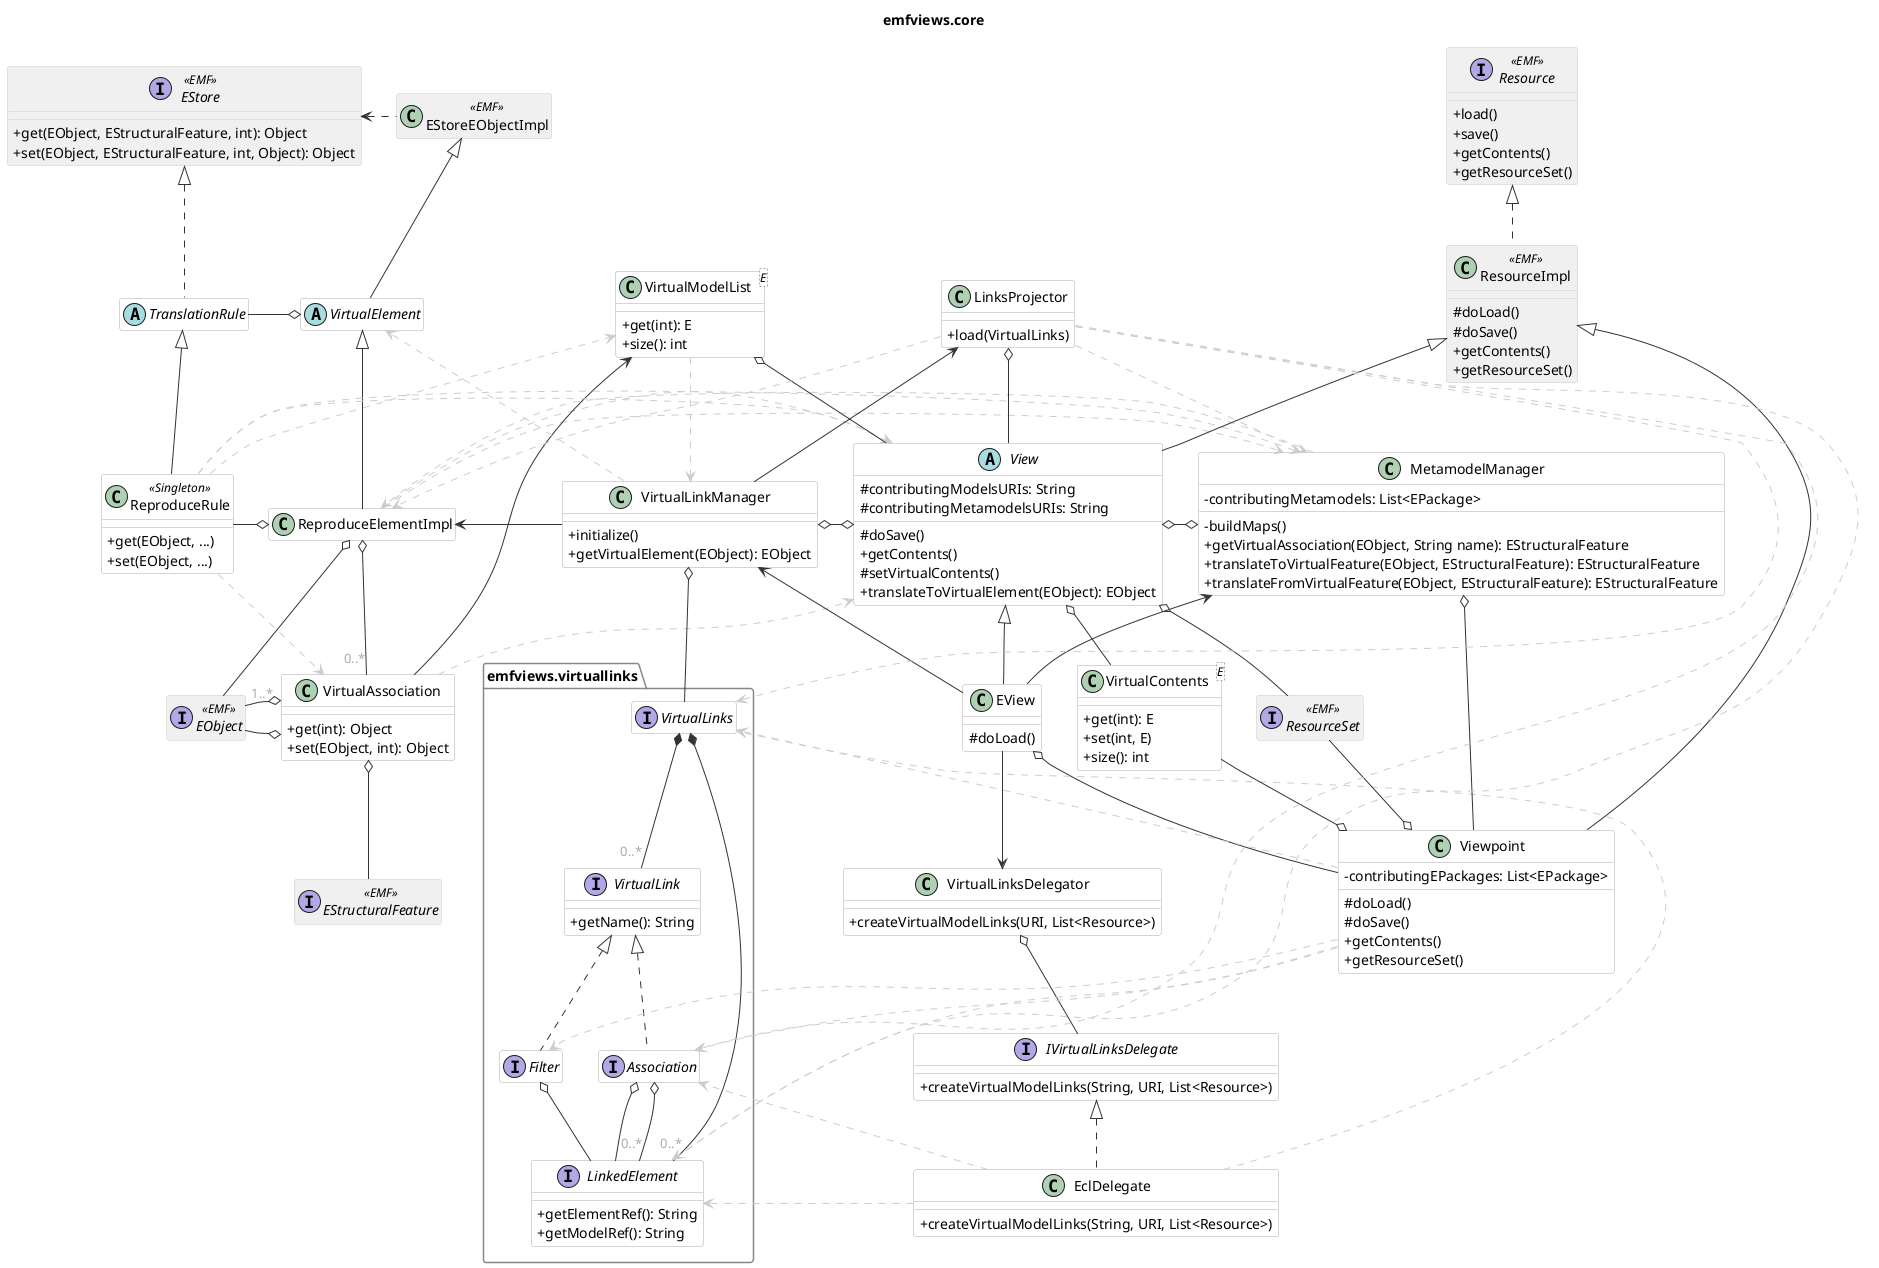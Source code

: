 '~~~~~~~~~~~~~~~~~~~~~~~~~~~~~~~~~~~~~~~~~~~~~~~~~~~~~~~~~~~~~~~~~~~~~~~~~~~~
' (Partial) class diagram for EMFViews.core
'
' Arrow semantics:
' A <|-- B := B inherits from A
' A <|.. B := B implements A
' A *--  B := A contains B (for the VirtualLinks Ecore metamodel only)
' A o--  B := A has an attribute of type B
' A o--o B := A has an attribute of type B, and B has an attribute of type A
' A -->  B := A uses a constructor of type B (but has no attribute of type B)
' A ..>  B := A uses class B (e.g.: foo.getB().doSomething(), casts to B, etc.)
'
' Multiplicity is used on "has a" relations (o-- and --), 1 is assumed when
' no multiplicity is present.

@startuml

/' Theming '/

title emfviews.core

set namespaceseparator none
skinparam shadowing false
skinparam classAttributeIconSize 0

skinparam class {
  BackgroundColor<<EMF>> #f0f0f0
  BorderColor<<EMF>> #cdcdcd
  BackgroundColor #fff
  BorderColor #aaa
}

skinparam packageBorderColor #888

skinparam stereotype {
  CBackgroundColor #fff
  ABackgroundColor #fff
  IBackgroundColor #fff
}

skinparam arrow {
  Color #333
  FontColor #aaa
}

'~~~~~~~~~~~~~~~~~~~~~~~~~~~~~~~~~~~~~~~~~~~~~~~~~~~~~~~~~~~~~~~~~~~~~~~~~~~~
' EMF Package

' not actually inside a package{} block because it over-constrains the
' contained classes

interface Resource <<EMF>> {
  +load()
  +save()
  +getContents()
  +getResourceSet()
}

class ResourceImpl <<EMF>> {
  #doLoad()
  #doSave()
  +getContents()
  +getResourceSet()
}

class EStoreEObjectImpl <<EMF>> {
}

interface EStore <<EMF>> {
  +get(EObject, EStructuralFeature, int): Object
  +set(EObject, EStructuralFeature, int, Object): Object
}

interface EObject <<EMF>> {
}

interface EStructuralFeature <<EMF>> {
}

interface ResourceSet <<EMF>> {
}

hide EObject members
hide EStructuralFeature members
hide EStoreEObjectImpl members
hide ResourceSet members

Resource <|.. ResourceImpl
EStoreEObjectImpl .left> EStore

'~~~~~~~~~~~~~~~~~~~~~~~~~~~~~~~~~~~~~~~~~~~~~~~~~~~~~~~~~~~~~~~~~~~~~~~~~~~~
' VirtualLinks package

package emfviews.virtuallinks {

  interface VirtualLinks {
  }

  interface VirtualLink {
    +getName(): String
  }

  interface Filter {
  }

  interface Association {
  }

  interface LinkedElement {
    +getElementRef(): String
    +getModelRef(): String
  }

}

hide VirtualLinks members
hide Filter members
hide Association members

VirtualLinks *-- "0..*" VirtualLink   /': virtualLinks '/
VirtualLinks *-- "0..*" LinkedElement /': linkedElements '/

VirtualLink <|.. Association
VirtualLink <|.. Filter

Association o-[norank]- LinkedElement        /' : sourceElement '/
Association o-[norank]- "0..*" LinkedElement /' : targetElements '/

Filter o-- LinkedElement    /' : filteredElement '/

/' hide VirtualLinks   '/

'~~~~~~~~~~~~~~~~~~~~~~~~~~~~~~~~~~~~~~~~~~~~~~~~~~~~~~~~~~~~~~~~~~~~~~~~~~~~
' EMFViews.elements/rules

abstract class VirtualElement {
}

class ReproduceElementImpl {
}

class VirtualAssociation {
  +get(int): Object
  +set(EObject, int): Object
}

abstract class TranslationRule {
}

class ReproduceRule <<Singleton>> {
  +get(EObject, ...)
  +set(EObject, ...)
}

class VirtualModelList<E> {
  +get(int): E
  +size(): int
}


hide VirtualElement members
hide ReproduceElementImpl members
hide TranslationRule members

EStoreEObjectImpl <|-- VirtualElement
VirtualElement <|-- ReproduceElementImpl
VirtualElement o-left TranslationRule /' : translationRule '/

ReproduceElementImpl o-- "0..*" VirtualAssociation /' : virtualAssociations '/
ReproduceElementImpl o-- EObject                   /' : concreteElement '/
ReproduceElementImpl o-left ReproduceRule          /' : translationRule '/
ReproduceElementImpl .[norank,#ccc].> View
ReproduceElementImpl .[norank,#ccc].> MetamodelManager
/' ReproduceElementImpl .[norank,#ccc].> EStructuralFeature '/

VirtualAssociation o-left EObject         /' : container '/
VirtualAssociation o-left "1..*" EObject     /' : referencedElements '/
VirtualAssociation o-- EStructuralFeature /' : virtualFeature '/
VirtualAssociation .[norank,#ccc].> View
VirtualAssociation -[norank]-> VirtualModelList

EStore <|.. TranslationRule
TranslationRule <|-- ReproduceRule

ReproduceRule .[norank,#ccc].> View
ReproduceRule .[norank,#ccc].> MetamodelManager
ReproduceRule .[norank,#ccc].> VirtualModelList
ReproduceRule .[norank,#ccc].> VirtualAssociation

VirtualModelList o-- View   /' : virtualModel '/
VirtualModelList .[#ccc].> VirtualLinkManager

EStoreEObjectImpl -[hidden]- VirtualModelList

'~~~~~~~~~~~~~~~~~~~~~~~~~~~~~~~~~~~~~~~~~~~~~~~~~~~~~~~~~~~~~~~~~~~~~~~~~~~~
' EMFViews.core

abstract class View {
  #contributingModelsURIs: String
  #contributingMetamodelsURIs: String
  #doSave()
  +getContents()
  #setVirtualContents()
  +translateToVirtualElement(EObject): EObject
}

class Viewpoint {
  -contributingEPackages: List<EPackage>
  #doLoad()
  #doSave()
  +getContents()
  +getResourceSet()
}

class EView {
  #doLoad()
}

class VirtualLinkManager {
  +initialize()
  +getVirtualElement(EObject): EObject
}

class MetamodelManager {
  -contributingMetamodels: List<EPackage>
  -buildMaps()
  +getVirtualAssociation(EObject, String name): EStructuralFeature
  +translateToVirtualFeature(EObject, EStructuralFeature): EStructuralFeature
  +translateFromVirtualFeature(EObject, EStructuralFeature): EStructuralFeature
}

class LinksProjector {
  +load(VirtualLinks)
}

class VirtualLinksDelegator {
  +createVirtualModelLinks(URI, List<Resource>)
}

interface IVirtualLinksDelegate {
  +createVirtualModelLinks(String, URI, List<Resource>)
}

class EclDelegate {
  +createVirtualModelLinks(String, URI, List<Resource>)
}

/'
 ' note left
 '   Created by VirtualLinkManager and
 '   discarded after it has created
 '   ReproduceElement for each Association
 ' end note
 '/

class VirtualContents<E> {
  +get(int): E
  +set(int, E)
  +size(): int
}

'~~~~~~~~~~~~~~~~~~~~~~~~~~~~~~~~~~~~~~~~~~~
' Relationships

ResourceImpl <|-- View
VirtualLinkManager o-o View
View o-o MetamodelManager
View o-- VirtualContents
View o-- ResourceSet

View <|-- EView
EView o-- Viewpoint              /' : viewpoint '/
EView -[norank]-> VirtualLinkManager
EView -[norank]-> MetamodelManager
EView --> VirtualLinksDelegator

VirtualLinksDelegator o-- IVirtualLinksDelegate

IVirtualLinksDelegate <|.. EclDelegate

EclDelegate .[norank,#ccc].> VirtualLinks
EclDelegate .[norank,#ccc].> Association
EclDelegate .[norank,#ccc].> LinkedElement

ResourceImpl <|-- Viewpoint
Viewpoint o-[norank]- ResourceSet   /' : virtualResourceSet '/
Viewpoint o-[norank]- VirtualContents
Viewpoint .[norank,#ccc].> VirtualLinks
Viewpoint .[norank,#ccc].> Association
Viewpoint .[norank,#ccc].> LinkedElement
Viewpoint .[norank,#ccc].> Filter

MetamodelManager o-- Viewpoint /' viewpoint '/
MetamodelManager .[norank,#ccc].> ReproduceElementImpl

VirtualLinkManager o-- VirtualLinks /' weavingModel '/
VirtualLinkManager -[norank]-> ReproduceElementImpl
VirtualLinkManager -[norank]-> LinksProjector
VirtualLinkManager .[norank,#ccc]> VirtualElement

/' hide VirtualModelList '/

LinksProjector o-- View     /'virtualModel '/
LinksProjector .[norank,#ccc].> MetamodelManager
LinksProjector .[norank,#ccc].> VirtualLinks
LinksProjector .[norank,#ccc].> Association
LinksProjector .[norank,#ccc].> LinkedElement
LinksProjector .[norank,#ccc].> ReproduceElementImpl

EView -[hidden]> VirtualContents
VirtualContents -[hidden]> ResourceSet

@enduml
